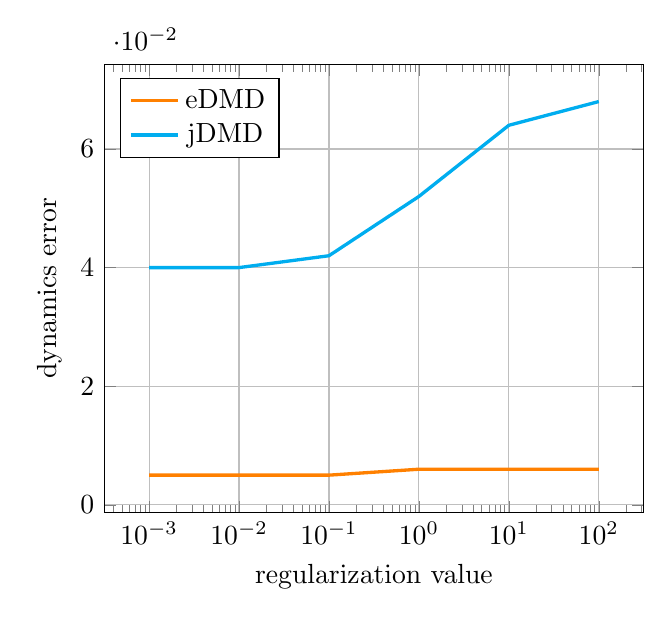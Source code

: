 % Recommended preamble:
\begin{tikzpicture}
\begin{axis}[xmajorgrids, ymajorgrids, xmode={log}, xlabel={regularization value}, ylabel={dynamics error}, legend pos={north west}]
    \addplot+[no marks, very thick, color={orange}]
        coordinates {
            (0.0,0.003)
            (0.001,0.005)
            (0.01,0.005)
            (0.1,0.005)
            (1.0,0.006)
            (10.0,0.006)
            (100.0,0.006)
        }
        ;
    \addplot+[no marks, very thick, color={cyan}]
        coordinates {
            (0.0,0.04)
            (0.001,0.04)
            (0.01,0.04)
            (0.1,0.042)
            (1.0,0.052)
            (10.0,0.064)
            (100.0,0.068)
        }
        ;
    \legend{{eDMD},{jDMD}}
\end{axis}
\end{tikzpicture}
